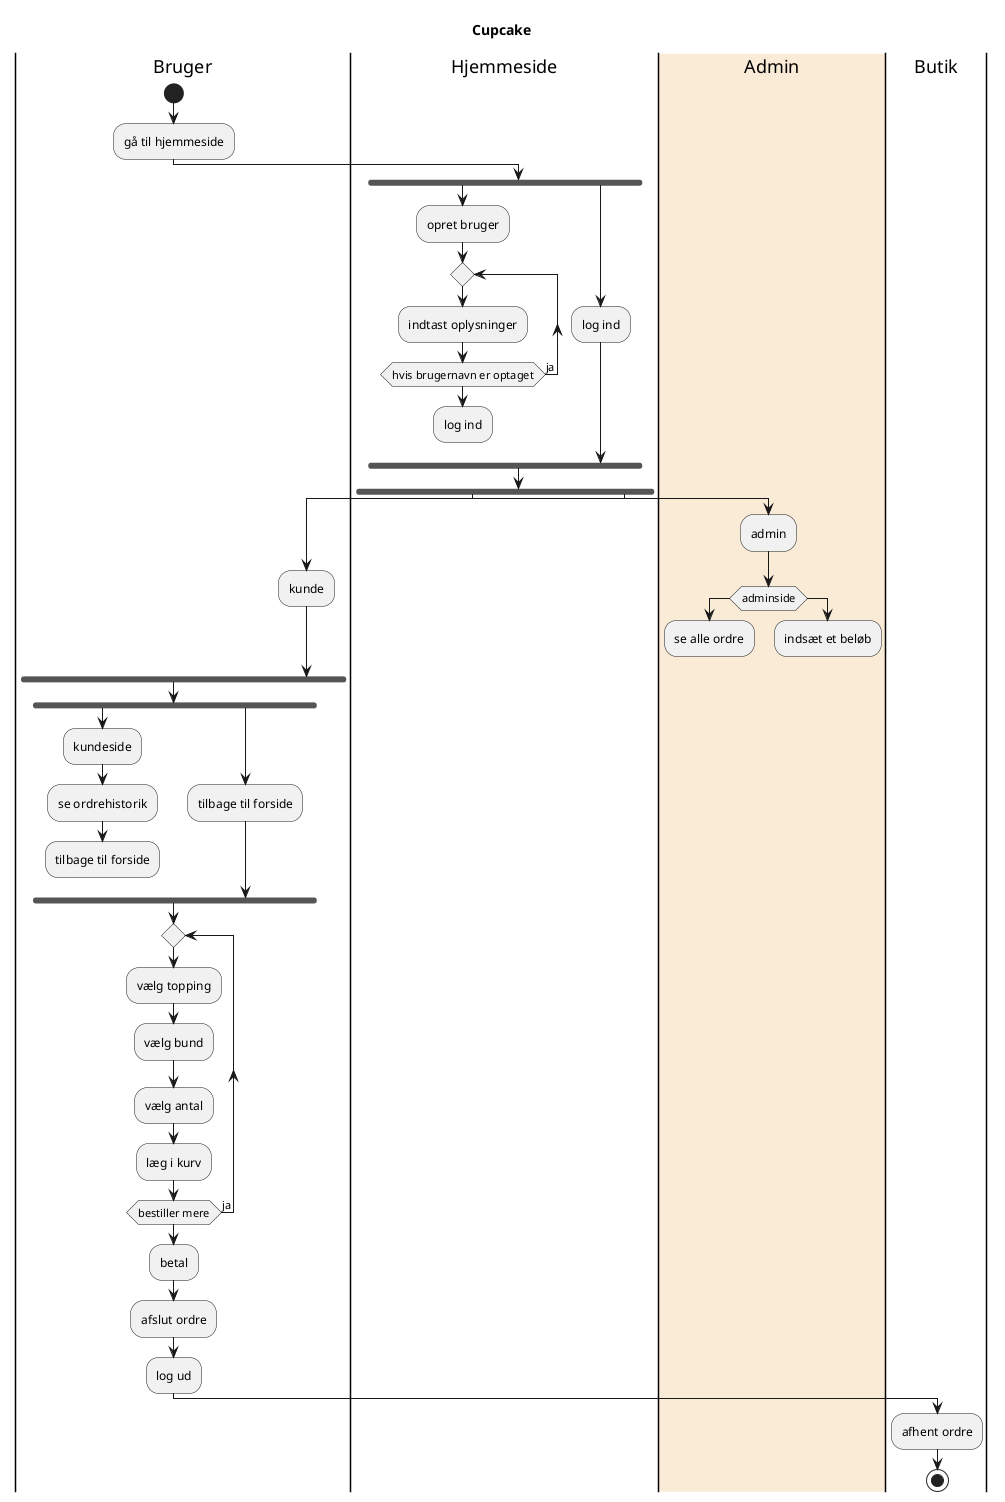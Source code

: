 @startuml
Title Cupcake
|Bruger|
start
:gå til hjemmeside;
|Hjemmeside|
fork
:opret bruger;
repeat
:indtast oplysninger;
repeat while (hvis brugernavn er optaget) is (ja)
:log ind;
detach
fork again
:log ind;
end fork
fork
|#AntiqueWhite| Admin |
:admin;
if (adminside)
:se alle ordre;
else ()
  :indsæt et beløb;
endif
detach
fork again
|Bruger|
:kunde;
end fork
fork
:kundeside;
:se ordrehistorik;
:tilbage til forside;
detach
fork again
:tilbage til forside;
end fork
repeat
:vælg topping;
:vælg bund;
:vælg antal;
:læg i kurv;
repeat while (bestiller mere) is (ja)
:betal;
:afslut ordre;
:log ud;
|Butik|
:afhent ordre;
stop
@enduml

